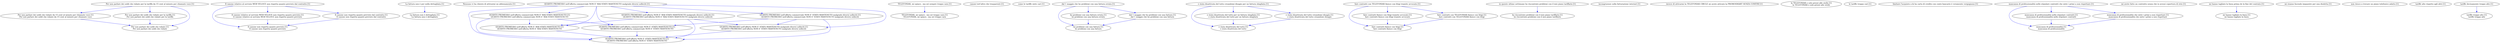 digraph collapsedGraph {
"Per non parlare dei soldi che rubate per la tariffa da 15 cent al minuto per chiamate voce [1]""Per non parlare dei soldi che rubate da 15 cent al minuto per chiamate voce [1]\nPer non parlare dei soldi che rubate da 15 cent al minuto per chiamate voce""Per non parlare dei soldi che rubate per la tariffa [1]\nPer non parlare dei soldi che rubate per la tariffa""Per non parlare dei soldi che rubate [1]\nPer non parlare dei soldi che rubate""Il canone non rispetta quanto previsto [1]\nIl canone non rispetta quanto previsto""Il canone relativo al servizio WEB VELOCE non rispetta quanto previsto dal contratto [1]""Il canone relativo al servizio WEB VELOCE non rispetta quanto previsto [1]\nIl canone relativo al servizio WEB VELOCE non rispetta quanto previsto""Il canone non rispetta quanto previsto dal contratto [1]\nIl canone non rispetta quanto previsto dal contratto""La fattura non è dettagliata [1]\nLa fattura non è dettagliata""La fattura non è per nulla dettagliata [1]""Nessuno vi ha chiesto di attivarmi un abbonamento [1]""QUANTO PROMESSO nell'offerta NON E' STATO MANTENUTO [1]\nQUANTO PROMESSO nell'offerta NON E' STATO MANTENUTO""QUANTO PROMESSO nell'offerta commerciale NON E' MAI STATO MANTENUTO malgrado diversi solleciti [1]""QUANTO PROMESSO nell'offerta commerciale NON E' MAI STATO MANTENUTO [1]\nQUANTO PROMESSO nell'offerta commerciale NON E' MAI STATO MANTENUTO""QUANTO PROMESSO nell'offerta NON E' MAI STATO MANTENUTO [1]\nQUANTO PROMESSO nell'offerta NON E' MAI STATO MANTENUTO""QUANTO PROMESSO nell'offerta commerciale NON E' STATO MANTENUTO [1]\nQUANTO PROMESSO nell'offerta commerciale NON E' STATO MANTENUTO""QUANTO PROMESSO nell'offerta NON E' MAI STATO MANTENUTO malgrado diversi solleciti [1]\nQUANTO PROMESSO nell'offerta NON E' MAI STATO MANTENUTO malgrado diversi solleciti""QUANTO PROMESSO nell'offerta NON E' STATO MANTENUTO malgrado diversi solleciti [1]\nQUANTO PROMESSO nell'offerta NON E' STATO MANTENUTO malgrado diversi solleciti""QUANTO PROMESSO nell'offerta commerciale NON E' STATO MANTENUTO malgrado diversi solleciti [1]\nQUANTO PROMESSO nell'offerta commerciale NON E' STATO MANTENUTO malgrado diversi solleciti""TELEFONIAX, mi spiace.. ma sei troppo cara [1]\nTELEFONIAX, mi spiace.. ma sei troppo cara""TELEFONIAX, mi spiace.. ma sei sempre troppo cara [1]""canoni tutt'altro che trasparenti [1]""come le tariffe siete cari [1]""ho problemi con una fattura [1]\nho problemi con una fattura""dal 1 maggio che ho problemi con una fattura errata [1]""ho problemi con una fattura errata [1]\nho problemi con una fattura errata""dal 1 maggio che ho problemi con una fattura [1]\ndal 1 maggio che ho problemi con una fattura""e stata disattivata del tutto [1]\ne stata disattivata del tutto""e stata disattivata del tutto creandomi disagio per un fattura sbagliata [1]""e stata disattivata del tutto per un fattura sbagliata [1]\ne stata disattivata del tutto per un fattura sbagliata""e stata disattivata del tutto creandomi disagio [1]\ne stata disattivata del tutto creandomi disagio""fare contratti finisce con litigi [1]\nfare contratti finisce con litigi""fare contratti con TELEFONIAX finisce con litigi tramite avvocato [1]""fare contratti finisce con litigi tramite avvocato [1]\nfare contratti finisce con litigi tramite avvocato""fare contratti con TELEFONIAX finisce con litigi [1]\nfare contratti con TELEFONIAX finisce con litigi""ho riscontrato problemi con il mio piano tariffario [1]\nho riscontrato problemi con il mio piano tariffario""in queste ultime settimane ho riscontrato problemi con il mio piano tariffario [1]""incongruenze sulla fatturazione internet [1]""invece di attivarmi la TELEFONIAX CIRCLE mi avete attivato la PROMOSMART SENZA CONFINI [1]""la TELEFONIAX e solo prezzi alle stelle [1]\nla TELEFONIAX e solo prezzi alle stelle""le tariffe troppo cari [1]""limitare l'acquisto a ki ha carta di credito con conto bancario è veramente vergognoso [1]""mancanza di professionalità [1]\nmancanza di professionalità""mancanza di professionalità nello stipulare contratti che siete i primi a non rispettare [1]""mancanza di professionalità nello stipulare contratti [1]\nmancanza di professionalità nello stipulare contratti""mancanza di professionalità che siete i primi a non rispettare [1]\nmancanza di professionalità che siete i primi a non rispettare""mi avete fatto un contratto senza che io avessi copertura di rete [1]""mi hanno tagliato la linea [1]\nmi hanno tagliato la linea""mi hanno tagliato la linea prima de la fine del contrato [1]""mi stanno facendo impazzire per una disdetta [1]""non riesco a trovare un piano telefonico adatto [1]""tariffe alte rispetto agli altri [1]""tariffe troppo alte [1]\ntariffe troppo alte""tariffe decisamente troppo alte [1]""Il canone relativo al servizio WEB VELOCE non rispetta quanto previsto dal contratto [1]" -> "Il canone relativo al servizio WEB VELOCE non rispetta quanto previsto [1]\nIl canone relativo al servizio WEB VELOCE non rispetta quanto previsto" [color=blue]
"Il canone relativo al servizio WEB VELOCE non rispetta quanto previsto [1]\nIl canone relativo al servizio WEB VELOCE non rispetta quanto previsto" -> "Il canone non rispetta quanto previsto [1]\nIl canone non rispetta quanto previsto" [color=blue]
"Il canone relativo al servizio WEB VELOCE non rispetta quanto previsto dal contratto [1]" -> "Il canone non rispetta quanto previsto dal contratto [1]\nIl canone non rispetta quanto previsto dal contratto" [color=blue]
"Il canone non rispetta quanto previsto dal contratto [1]\nIl canone non rispetta quanto previsto dal contratto" -> "Il canone non rispetta quanto previsto [1]\nIl canone non rispetta quanto previsto" [color=blue]
"Il canone relativo al servizio WEB VELOCE non rispetta quanto previsto dal contratto [1]" -> "Il canone non rispetta quanto previsto [1]\nIl canone non rispetta quanto previsto" [color=blue]
"La fattura non è per nulla dettagliata [1]" -> "La fattura non è dettagliata [1]\nLa fattura non è dettagliata" [color=blue]
"Per non parlare dei soldi che rubate per la tariffa da 15 cent al minuto per chiamate voce [1]" -> "Per non parlare dei soldi che rubate da 15 cent al minuto per chiamate voce [1]\nPer non parlare dei soldi che rubate da 15 cent al minuto per chiamate voce" [color=blue]
"Per non parlare dei soldi che rubate da 15 cent al minuto per chiamate voce [1]\nPer non parlare dei soldi che rubate da 15 cent al minuto per chiamate voce" -> "Per non parlare dei soldi che rubate [1]\nPer non parlare dei soldi che rubate" [color=blue]
"Per non parlare dei soldi che rubate per la tariffa da 15 cent al minuto per chiamate voce [1]" -> "Per non parlare dei soldi che rubate per la tariffa [1]\nPer non parlare dei soldi che rubate per la tariffa" [color=blue]
"Per non parlare dei soldi che rubate per la tariffa [1]\nPer non parlare dei soldi che rubate per la tariffa" -> "Per non parlare dei soldi che rubate [1]\nPer non parlare dei soldi che rubate" [color=blue]
"Per non parlare dei soldi che rubate per la tariffa da 15 cent al minuto per chiamate voce [1]" -> "Per non parlare dei soldi che rubate [1]\nPer non parlare dei soldi che rubate" [color=blue]
"QUANTO PROMESSO nell'offerta commerciale NON E' MAI STATO MANTENUTO malgrado diversi solleciti [1]" -> "QUANTO PROMESSO nell'offerta commerciale NON E' MAI STATO MANTENUTO [1]\nQUANTO PROMESSO nell'offerta commerciale NON E' MAI STATO MANTENUTO" [color=blue]
"QUANTO PROMESSO nell'offerta commerciale NON E' MAI STATO MANTENUTO [1]\nQUANTO PROMESSO nell'offerta commerciale NON E' MAI STATO MANTENUTO" -> "QUANTO PROMESSO nell'offerta NON E' MAI STATO MANTENUTO [1]\nQUANTO PROMESSO nell'offerta NON E' MAI STATO MANTENUTO" [color=blue]
"QUANTO PROMESSO nell'offerta NON E' MAI STATO MANTENUTO [1]\nQUANTO PROMESSO nell'offerta NON E' MAI STATO MANTENUTO" -> "QUANTO PROMESSO nell'offerta NON E' STATO MANTENUTO [1]\nQUANTO PROMESSO nell'offerta NON E' STATO MANTENUTO" [color=blue]
"QUANTO PROMESSO nell'offerta commerciale NON E' MAI STATO MANTENUTO [1]\nQUANTO PROMESSO nell'offerta commerciale NON E' MAI STATO MANTENUTO" -> "QUANTO PROMESSO nell'offerta commerciale NON E' STATO MANTENUTO [1]\nQUANTO PROMESSO nell'offerta commerciale NON E' STATO MANTENUTO" [color=blue]
"QUANTO PROMESSO nell'offerta commerciale NON E' STATO MANTENUTO [1]\nQUANTO PROMESSO nell'offerta commerciale NON E' STATO MANTENUTO" -> "QUANTO PROMESSO nell'offerta NON E' STATO MANTENUTO [1]\nQUANTO PROMESSO nell'offerta NON E' STATO MANTENUTO" [color=blue]
"QUANTO PROMESSO nell'offerta commerciale NON E' MAI STATO MANTENUTO malgrado diversi solleciti [1]" -> "QUANTO PROMESSO nell'offerta NON E' MAI STATO MANTENUTO malgrado diversi solleciti [1]\nQUANTO PROMESSO nell'offerta NON E' MAI STATO MANTENUTO malgrado diversi solleciti" [color=blue]
"QUANTO PROMESSO nell'offerta NON E' MAI STATO MANTENUTO malgrado diversi solleciti [1]\nQUANTO PROMESSO nell'offerta NON E' MAI STATO MANTENUTO malgrado diversi solleciti" -> "QUANTO PROMESSO nell'offerta NON E' MAI STATO MANTENUTO [1]\nQUANTO PROMESSO nell'offerta NON E' MAI STATO MANTENUTO" [color=blue]
"QUANTO PROMESSO nell'offerta NON E' MAI STATO MANTENUTO malgrado diversi solleciti [1]\nQUANTO PROMESSO nell'offerta NON E' MAI STATO MANTENUTO malgrado diversi solleciti" -> "QUANTO PROMESSO nell'offerta NON E' STATO MANTENUTO malgrado diversi solleciti [1]\nQUANTO PROMESSO nell'offerta NON E' STATO MANTENUTO malgrado diversi solleciti" [color=blue]
"QUANTO PROMESSO nell'offerta NON E' STATO MANTENUTO malgrado diversi solleciti [1]\nQUANTO PROMESSO nell'offerta NON E' STATO MANTENUTO malgrado diversi solleciti" -> "QUANTO PROMESSO nell'offerta NON E' STATO MANTENUTO [1]\nQUANTO PROMESSO nell'offerta NON E' STATO MANTENUTO" [color=blue]
"QUANTO PROMESSO nell'offerta commerciale NON E' MAI STATO MANTENUTO malgrado diversi solleciti [1]" -> "QUANTO PROMESSO nell'offerta commerciale NON E' STATO MANTENUTO malgrado diversi solleciti [1]\nQUANTO PROMESSO nell'offerta commerciale NON E' STATO MANTENUTO malgrado diversi solleciti" [color=blue]
"QUANTO PROMESSO nell'offerta commerciale NON E' STATO MANTENUTO malgrado diversi solleciti [1]\nQUANTO PROMESSO nell'offerta commerciale NON E' STATO MANTENUTO malgrado diversi solleciti" -> "QUANTO PROMESSO nell'offerta commerciale NON E' STATO MANTENUTO [1]\nQUANTO PROMESSO nell'offerta commerciale NON E' STATO MANTENUTO" [color=blue]
"QUANTO PROMESSO nell'offerta commerciale NON E' STATO MANTENUTO malgrado diversi solleciti [1]\nQUANTO PROMESSO nell'offerta commerciale NON E' STATO MANTENUTO malgrado diversi solleciti" -> "QUANTO PROMESSO nell'offerta NON E' STATO MANTENUTO malgrado diversi solleciti [1]\nQUANTO PROMESSO nell'offerta NON E' STATO MANTENUTO malgrado diversi solleciti" [color=blue]
"QUANTO PROMESSO nell'offerta commerciale NON E' MAI STATO MANTENUTO malgrado diversi solleciti [1]" -> "QUANTO PROMESSO nell'offerta NON E' MAI STATO MANTENUTO [1]\nQUANTO PROMESSO nell'offerta NON E' MAI STATO MANTENUTO" [color=blue]
"QUANTO PROMESSO nell'offerta commerciale NON E' MAI STATO MANTENUTO malgrado diversi solleciti [1]" -> "QUANTO PROMESSO nell'offerta commerciale NON E' STATO MANTENUTO [1]\nQUANTO PROMESSO nell'offerta commerciale NON E' STATO MANTENUTO" [color=blue]
"QUANTO PROMESSO nell'offerta commerciale NON E' MAI STATO MANTENUTO malgrado diversi solleciti [1]" -> "QUANTO PROMESSO nell'offerta NON E' STATO MANTENUTO malgrado diversi solleciti [1]\nQUANTO PROMESSO nell'offerta NON E' STATO MANTENUTO malgrado diversi solleciti" [color=blue]
"QUANTO PROMESSO nell'offerta commerciale NON E' MAI STATO MANTENUTO [1]\nQUANTO PROMESSO nell'offerta commerciale NON E' MAI STATO MANTENUTO" -> "QUANTO PROMESSO nell'offerta NON E' STATO MANTENUTO [1]\nQUANTO PROMESSO nell'offerta NON E' STATO MANTENUTO" [color=blue]
"QUANTO PROMESSO nell'offerta NON E' MAI STATO MANTENUTO malgrado diversi solleciti [1]\nQUANTO PROMESSO nell'offerta NON E' MAI STATO MANTENUTO malgrado diversi solleciti" -> "QUANTO PROMESSO nell'offerta NON E' STATO MANTENUTO [1]\nQUANTO PROMESSO nell'offerta NON E' STATO MANTENUTO" [color=blue]
"QUANTO PROMESSO nell'offerta commerciale NON E' STATO MANTENUTO malgrado diversi solleciti [1]\nQUANTO PROMESSO nell'offerta commerciale NON E' STATO MANTENUTO malgrado diversi solleciti" -> "QUANTO PROMESSO nell'offerta NON E' STATO MANTENUTO [1]\nQUANTO PROMESSO nell'offerta NON E' STATO MANTENUTO" [color=blue]
"QUANTO PROMESSO nell'offerta commerciale NON E' MAI STATO MANTENUTO malgrado diversi solleciti [1]" -> "QUANTO PROMESSO nell'offerta NON E' STATO MANTENUTO [1]\nQUANTO PROMESSO nell'offerta NON E' STATO MANTENUTO" [color=blue]
"TELEFONIAX, mi spiace.. ma sei sempre troppo cara [1]" -> "TELEFONIAX, mi spiace.. ma sei troppo cara [1]\nTELEFONIAX, mi spiace.. ma sei troppo cara" [color=blue]
"dal 1 maggio che ho problemi con una fattura errata [1]" -> "ho problemi con una fattura errata [1]\nho problemi con una fattura errata" [color=blue]
"ho problemi con una fattura errata [1]\nho problemi con una fattura errata" -> "ho problemi con una fattura [1]\nho problemi con una fattura" [color=blue]
"dal 1 maggio che ho problemi con una fattura errata [1]" -> "dal 1 maggio che ho problemi con una fattura [1]\ndal 1 maggio che ho problemi con una fattura" [color=blue]
"dal 1 maggio che ho problemi con una fattura [1]\ndal 1 maggio che ho problemi con una fattura" -> "ho problemi con una fattura [1]\nho problemi con una fattura" [color=blue]
"dal 1 maggio che ho problemi con una fattura errata [1]" -> "ho problemi con una fattura [1]\nho problemi con una fattura" [color=blue]
"e stata disattivata del tutto creandomi disagio per un fattura sbagliata [1]" -> "e stata disattivata del tutto per un fattura sbagliata [1]\ne stata disattivata del tutto per un fattura sbagliata" [color=blue]
"e stata disattivata del tutto per un fattura sbagliata [1]\ne stata disattivata del tutto per un fattura sbagliata" -> "e stata disattivata del tutto [1]\ne stata disattivata del tutto" [color=blue]
"e stata disattivata del tutto creandomi disagio per un fattura sbagliata [1]" -> "e stata disattivata del tutto creandomi disagio [1]\ne stata disattivata del tutto creandomi disagio" [color=blue]
"e stata disattivata del tutto creandomi disagio [1]\ne stata disattivata del tutto creandomi disagio" -> "e stata disattivata del tutto [1]\ne stata disattivata del tutto" [color=blue]
"e stata disattivata del tutto creandomi disagio per un fattura sbagliata [1]" -> "e stata disattivata del tutto [1]\ne stata disattivata del tutto" [color=blue]
"fare contratti con TELEFONIAX finisce con litigi tramite avvocato [1]" -> "fare contratti finisce con litigi tramite avvocato [1]\nfare contratti finisce con litigi tramite avvocato" [color=blue]
"fare contratti finisce con litigi tramite avvocato [1]\nfare contratti finisce con litigi tramite avvocato" -> "fare contratti finisce con litigi [1]\nfare contratti finisce con litigi" [color=blue]
"fare contratti con TELEFONIAX finisce con litigi tramite avvocato [1]" -> "fare contratti con TELEFONIAX finisce con litigi [1]\nfare contratti con TELEFONIAX finisce con litigi" [color=blue]
"fare contratti con TELEFONIAX finisce con litigi [1]\nfare contratti con TELEFONIAX finisce con litigi" -> "fare contratti finisce con litigi [1]\nfare contratti finisce con litigi" [color=blue]
"fare contratti con TELEFONIAX finisce con litigi tramite avvocato [1]" -> "fare contratti finisce con litigi [1]\nfare contratti finisce con litigi" [color=blue]
"in queste ultime settimane ho riscontrato problemi con il mio piano tariffario [1]" -> "ho riscontrato problemi con il mio piano tariffario [1]\nho riscontrato problemi con il mio piano tariffario" [color=blue]
"mancanza di professionalità nello stipulare contratti che siete i primi a non rispettare [1]" -> "mancanza di professionalità nello stipulare contratti [1]\nmancanza di professionalità nello stipulare contratti" [color=blue]
"mancanza di professionalità nello stipulare contratti [1]\nmancanza di professionalità nello stipulare contratti" -> "mancanza di professionalità [1]\nmancanza di professionalità" [color=blue]
"mancanza di professionalità nello stipulare contratti che siete i primi a non rispettare [1]" -> "mancanza di professionalità che siete i primi a non rispettare [1]\nmancanza di professionalità che siete i primi a non rispettare" [color=blue]
"mancanza di professionalità che siete i primi a non rispettare [1]\nmancanza di professionalità che siete i primi a non rispettare" -> "mancanza di professionalità [1]\nmancanza di professionalità" [color=blue]
"mancanza di professionalità nello stipulare contratti che siete i primi a non rispettare [1]" -> "mancanza di professionalità [1]\nmancanza di professionalità" [color=blue]
"mi hanno tagliato la linea prima de la fine del contrato [1]" -> "mi hanno tagliato la linea [1]\nmi hanno tagliato la linea" [color=blue]
"tariffe decisamente troppo alte [1]" -> "tariffe troppo alte [1]\ntariffe troppo alte" [color=blue]
}